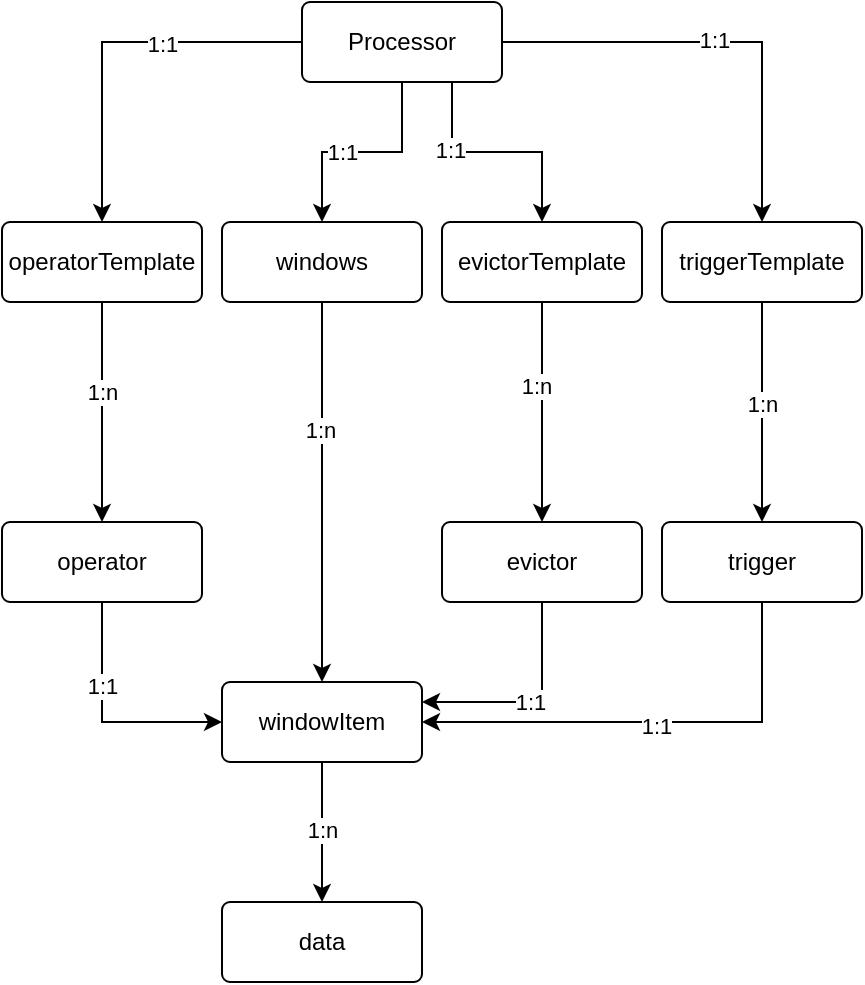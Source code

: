 <mxfile version="20.3.0" type="device"><diagram id="R2lEEEUBdFMjLlhIrx00" name="Page-1"><mxGraphModel dx="901" dy="621" grid="1" gridSize="10" guides="1" tooltips="1" connect="1" arrows="1" fold="1" page="1" pageScale="1" pageWidth="850" pageHeight="1100" math="0" shadow="0" extFonts="Permanent Marker^https://fonts.googleapis.com/css?family=Permanent+Marker"><root><mxCell id="0"/><mxCell id="1" parent="0"/><mxCell id="JLH4m_sKHNjMcKri8Qm9-5" style="edgeStyle=orthogonalEdgeStyle;rounded=0;orthogonalLoop=1;jettySize=auto;html=1;entryX=0.5;entryY=0;entryDx=0;entryDy=0;" edge="1" parent="1" source="JLH4m_sKHNjMcKri8Qm9-3" target="JLH4m_sKHNjMcKri8Qm9-4"><mxGeometry relative="1" as="geometry"/></mxCell><mxCell id="JLH4m_sKHNjMcKri8Qm9-6" value="1:1" style="edgeLabel;html=1;align=center;verticalAlign=middle;resizable=0;points=[];" vertex="1" connectable="0" parent="JLH4m_sKHNjMcKri8Qm9-5"><mxGeometry x="-0.257" y="1" relative="1" as="geometry"><mxPoint as="offset"/></mxGeometry></mxCell><mxCell id="JLH4m_sKHNjMcKri8Qm9-8" style="edgeStyle=orthogonalEdgeStyle;rounded=0;orthogonalLoop=1;jettySize=auto;html=1;entryX=0.5;entryY=0;entryDx=0;entryDy=0;" edge="1" parent="1" source="JLH4m_sKHNjMcKri8Qm9-3" target="JLH4m_sKHNjMcKri8Qm9-7"><mxGeometry relative="1" as="geometry"/></mxCell><mxCell id="JLH4m_sKHNjMcKri8Qm9-9" value="1:1" style="edgeLabel;html=1;align=center;verticalAlign=middle;resizable=0;points=[];" vertex="1" connectable="0" parent="JLH4m_sKHNjMcKri8Qm9-8"><mxGeometry x="-0.043" y="1" relative="1" as="geometry"><mxPoint as="offset"/></mxGeometry></mxCell><mxCell id="JLH4m_sKHNjMcKri8Qm9-11" style="edgeStyle=orthogonalEdgeStyle;rounded=0;orthogonalLoop=1;jettySize=auto;html=1;exitX=0.75;exitY=1;exitDx=0;exitDy=0;" edge="1" parent="1" source="JLH4m_sKHNjMcKri8Qm9-3" target="JLH4m_sKHNjMcKri8Qm9-10"><mxGeometry relative="1" as="geometry"/></mxCell><mxCell id="JLH4m_sKHNjMcKri8Qm9-12" value="1:1" style="edgeLabel;html=1;align=center;verticalAlign=middle;resizable=0;points=[];" vertex="1" connectable="0" parent="JLH4m_sKHNjMcKri8Qm9-11"><mxGeometry x="-0.229" y="1" relative="1" as="geometry"><mxPoint x="-11" as="offset"/></mxGeometry></mxCell><mxCell id="JLH4m_sKHNjMcKri8Qm9-14" style="edgeStyle=orthogonalEdgeStyle;rounded=0;orthogonalLoop=1;jettySize=auto;html=1;" edge="1" parent="1" source="JLH4m_sKHNjMcKri8Qm9-3" target="JLH4m_sKHNjMcKri8Qm9-13"><mxGeometry relative="1" as="geometry"/></mxCell><mxCell id="JLH4m_sKHNjMcKri8Qm9-15" value="1:1" style="edgeLabel;html=1;align=center;verticalAlign=middle;resizable=0;points=[];" vertex="1" connectable="0" parent="JLH4m_sKHNjMcKri8Qm9-14"><mxGeometry x="0.182" relative="1" as="geometry"><mxPoint as="offset"/></mxGeometry></mxCell><mxCell id="JLH4m_sKHNjMcKri8Qm9-3" value="Processor" style="rounded=1;arcSize=10;whiteSpace=wrap;html=1;align=center;" vertex="1" parent="1"><mxGeometry x="310" y="150" width="100" height="40" as="geometry"/></mxCell><mxCell id="JLH4m_sKHNjMcKri8Qm9-30" style="edgeStyle=orthogonalEdgeStyle;rounded=0;orthogonalLoop=1;jettySize=auto;html=1;" edge="1" parent="1" source="JLH4m_sKHNjMcKri8Qm9-4" target="JLH4m_sKHNjMcKri8Qm9-27"><mxGeometry relative="1" as="geometry"/></mxCell><mxCell id="JLH4m_sKHNjMcKri8Qm9-45" value="1:n" style="edgeLabel;html=1;align=center;verticalAlign=middle;resizable=0;points=[];" vertex="1" connectable="0" parent="JLH4m_sKHNjMcKri8Qm9-30"><mxGeometry x="-0.182" relative="1" as="geometry"><mxPoint as="offset"/></mxGeometry></mxCell><mxCell id="JLH4m_sKHNjMcKri8Qm9-4" value="operatorTemplate" style="rounded=1;arcSize=10;whiteSpace=wrap;html=1;align=center;" vertex="1" parent="1"><mxGeometry x="160" y="260" width="100" height="40" as="geometry"/></mxCell><mxCell id="JLH4m_sKHNjMcKri8Qm9-39" style="edgeStyle=orthogonalEdgeStyle;rounded=0;orthogonalLoop=1;jettySize=auto;html=1;" edge="1" parent="1" source="JLH4m_sKHNjMcKri8Qm9-7" target="JLH4m_sKHNjMcKri8Qm9-38"><mxGeometry relative="1" as="geometry"/></mxCell><mxCell id="JLH4m_sKHNjMcKri8Qm9-44" value="1:n" style="edgeLabel;html=1;align=center;verticalAlign=middle;resizable=0;points=[];" vertex="1" connectable="0" parent="JLH4m_sKHNjMcKri8Qm9-39"><mxGeometry x="-0.073" relative="1" as="geometry"><mxPoint as="offset"/></mxGeometry></mxCell><mxCell id="JLH4m_sKHNjMcKri8Qm9-7" value="triggerTemplate" style="rounded=1;arcSize=10;whiteSpace=wrap;html=1;align=center;" vertex="1" parent="1"><mxGeometry x="490" y="260" width="100" height="40" as="geometry"/></mxCell><mxCell id="JLH4m_sKHNjMcKri8Qm9-36" style="edgeStyle=orthogonalEdgeStyle;rounded=0;orthogonalLoop=1;jettySize=auto;html=1;entryX=0.5;entryY=0;entryDx=0;entryDy=0;" edge="1" parent="1" source="JLH4m_sKHNjMcKri8Qm9-10" target="JLH4m_sKHNjMcKri8Qm9-35"><mxGeometry relative="1" as="geometry"/></mxCell><mxCell id="JLH4m_sKHNjMcKri8Qm9-43" value="1:n" style="edgeLabel;html=1;align=center;verticalAlign=middle;resizable=0;points=[];" vertex="1" connectable="0" parent="JLH4m_sKHNjMcKri8Qm9-36"><mxGeometry x="-0.236" y="-3" relative="1" as="geometry"><mxPoint as="offset"/></mxGeometry></mxCell><mxCell id="JLH4m_sKHNjMcKri8Qm9-10" value="evictorTemplate" style="rounded=1;arcSize=10;whiteSpace=wrap;html=1;align=center;" vertex="1" parent="1"><mxGeometry x="380" y="260" width="100" height="40" as="geometry"/></mxCell><mxCell id="JLH4m_sKHNjMcKri8Qm9-17" style="edgeStyle=orthogonalEdgeStyle;rounded=0;orthogonalLoop=1;jettySize=auto;html=1;entryX=0.5;entryY=0;entryDx=0;entryDy=0;" edge="1" parent="1" source="JLH4m_sKHNjMcKri8Qm9-13" target="JLH4m_sKHNjMcKri8Qm9-16"><mxGeometry relative="1" as="geometry"/></mxCell><mxCell id="JLH4m_sKHNjMcKri8Qm9-18" value="1:n" style="edgeLabel;html=1;align=center;verticalAlign=middle;resizable=0;points=[];" vertex="1" connectable="0" parent="JLH4m_sKHNjMcKri8Qm9-17"><mxGeometry x="-0.325" y="-1" relative="1" as="geometry"><mxPoint as="offset"/></mxGeometry></mxCell><mxCell id="JLH4m_sKHNjMcKri8Qm9-13" value="windows" style="rounded=1;arcSize=10;whiteSpace=wrap;html=1;align=center;" vertex="1" parent="1"><mxGeometry x="270" y="260" width="100" height="40" as="geometry"/></mxCell><mxCell id="JLH4m_sKHNjMcKri8Qm9-20" style="edgeStyle=orthogonalEdgeStyle;rounded=0;orthogonalLoop=1;jettySize=auto;html=1;entryX=0.5;entryY=0;entryDx=0;entryDy=0;" edge="1" parent="1" source="JLH4m_sKHNjMcKri8Qm9-16" target="JLH4m_sKHNjMcKri8Qm9-19"><mxGeometry relative="1" as="geometry"><mxPoint x="320" y="590" as="targetPoint"/></mxGeometry></mxCell><mxCell id="JLH4m_sKHNjMcKri8Qm9-21" value="1:n" style="edgeLabel;html=1;align=center;verticalAlign=middle;resizable=0;points=[];" vertex="1" connectable="0" parent="JLH4m_sKHNjMcKri8Qm9-20"><mxGeometry x="-0.025" relative="1" as="geometry"><mxPoint as="offset"/></mxGeometry></mxCell><mxCell id="JLH4m_sKHNjMcKri8Qm9-16" value="windowItem" style="rounded=1;arcSize=10;whiteSpace=wrap;html=1;align=center;" vertex="1" parent="1"><mxGeometry x="270" y="490" width="100" height="40" as="geometry"/></mxCell><mxCell id="JLH4m_sKHNjMcKri8Qm9-19" value="data" style="rounded=1;arcSize=10;whiteSpace=wrap;html=1;align=center;" vertex="1" parent="1"><mxGeometry x="270" y="600" width="100" height="40" as="geometry"/></mxCell><mxCell id="JLH4m_sKHNjMcKri8Qm9-34" style="edgeStyle=orthogonalEdgeStyle;rounded=0;orthogonalLoop=1;jettySize=auto;html=1;exitX=0.5;exitY=1;exitDx=0;exitDy=0;entryX=0;entryY=0.5;entryDx=0;entryDy=0;" edge="1" parent="1" source="JLH4m_sKHNjMcKri8Qm9-27" target="JLH4m_sKHNjMcKri8Qm9-16"><mxGeometry relative="1" as="geometry"/></mxCell><mxCell id="JLH4m_sKHNjMcKri8Qm9-46" value="1:1" style="edgeLabel;html=1;align=center;verticalAlign=middle;resizable=0;points=[];" vertex="1" connectable="0" parent="JLH4m_sKHNjMcKri8Qm9-34"><mxGeometry x="-0.297" relative="1" as="geometry"><mxPoint as="offset"/></mxGeometry></mxCell><mxCell id="JLH4m_sKHNjMcKri8Qm9-27" value="operator" style="rounded=1;arcSize=10;whiteSpace=wrap;html=1;align=center;" vertex="1" parent="1"><mxGeometry x="160" y="410" width="100" height="40" as="geometry"/></mxCell><mxCell id="JLH4m_sKHNjMcKri8Qm9-37" style="edgeStyle=orthogonalEdgeStyle;rounded=0;orthogonalLoop=1;jettySize=auto;html=1;exitX=0.5;exitY=1;exitDx=0;exitDy=0;entryX=1;entryY=0.25;entryDx=0;entryDy=0;" edge="1" parent="1" source="JLH4m_sKHNjMcKri8Qm9-35" target="JLH4m_sKHNjMcKri8Qm9-16"><mxGeometry relative="1" as="geometry"/></mxCell><mxCell id="JLH4m_sKHNjMcKri8Qm9-41" value="1:1" style="edgeLabel;html=1;align=center;verticalAlign=middle;resizable=0;points=[];" vertex="1" connectable="0" parent="JLH4m_sKHNjMcKri8Qm9-37"><mxGeometry x="0.022" relative="1" as="geometry"><mxPoint as="offset"/></mxGeometry></mxCell><mxCell id="JLH4m_sKHNjMcKri8Qm9-35" value="evictor" style="rounded=1;arcSize=10;whiteSpace=wrap;html=1;align=center;" vertex="1" parent="1"><mxGeometry x="380" y="410" width="100" height="40" as="geometry"/></mxCell><mxCell id="JLH4m_sKHNjMcKri8Qm9-40" style="edgeStyle=orthogonalEdgeStyle;rounded=0;orthogonalLoop=1;jettySize=auto;html=1;exitX=0.5;exitY=1;exitDx=0;exitDy=0;entryX=1;entryY=0.5;entryDx=0;entryDy=0;" edge="1" parent="1" source="JLH4m_sKHNjMcKri8Qm9-38" target="JLH4m_sKHNjMcKri8Qm9-16"><mxGeometry relative="1" as="geometry"/></mxCell><mxCell id="JLH4m_sKHNjMcKri8Qm9-42" value="1:1" style="edgeLabel;html=1;align=center;verticalAlign=middle;resizable=0;points=[];" vertex="1" connectable="0" parent="JLH4m_sKHNjMcKri8Qm9-40"><mxGeometry x="-0.015" y="2" relative="1" as="geometry"><mxPoint as="offset"/></mxGeometry></mxCell><mxCell id="JLH4m_sKHNjMcKri8Qm9-38" value="trigger" style="rounded=1;arcSize=10;whiteSpace=wrap;html=1;align=center;" vertex="1" parent="1"><mxGeometry x="490" y="410" width="100" height="40" as="geometry"/></mxCell></root></mxGraphModel></diagram></mxfile>